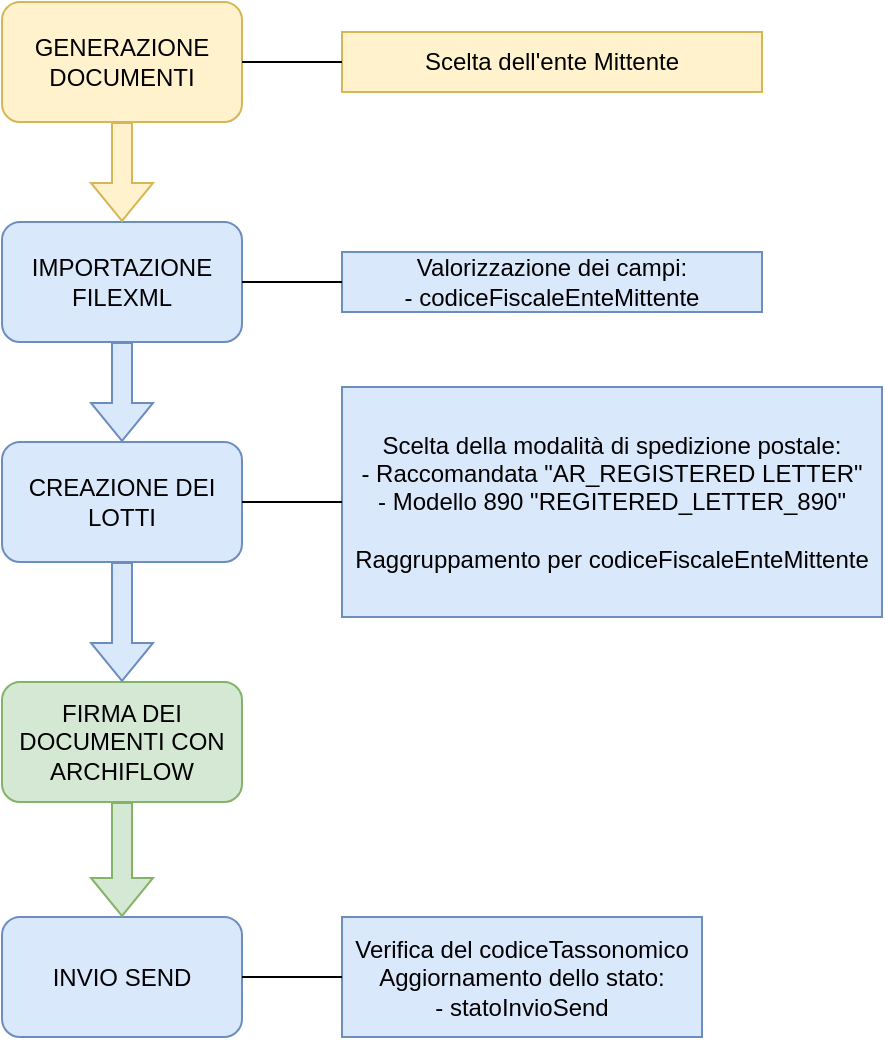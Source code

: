 <mxfile version="24.8.3">
  <diagram name="Pagina-1" id="MLww3AfrtCvVnw4RkD0x">
    <mxGraphModel dx="1434" dy="746" grid="1" gridSize="10" guides="1" tooltips="1" connect="1" arrows="1" fold="1" page="1" pageScale="1" pageWidth="827" pageHeight="1169" math="0" shadow="0">
      <root>
        <mxCell id="0" />
        <mxCell id="1" parent="0" />
        <mxCell id="X-Ri4wnaT7ZO359sHbx0-1" value="GENERAZIONE DOCUMENTI" style="rounded=1;whiteSpace=wrap;html=1;fillColor=#fff2cc;strokeColor=#d6b656;" parent="1" vertex="1">
          <mxGeometry x="210" y="50" width="120" height="60" as="geometry" />
        </mxCell>
        <mxCell id="X-Ri4wnaT7ZO359sHbx0-2" value="Scelta dell&#39;ente Mittente" style="text;html=1;align=center;verticalAlign=middle;whiteSpace=wrap;rounded=0;strokeColor=#d6b656;fillColor=#fff2cc;" parent="1" vertex="1">
          <mxGeometry x="380" y="65" width="210" height="30" as="geometry" />
        </mxCell>
        <mxCell id="X-Ri4wnaT7ZO359sHbx0-3" value="" style="endArrow=none;html=1;rounded=0;entryX=0;entryY=0.5;entryDx=0;entryDy=0;exitX=1;exitY=0.5;exitDx=0;exitDy=0;" parent="1" source="X-Ri4wnaT7ZO359sHbx0-1" target="X-Ri4wnaT7ZO359sHbx0-2" edge="1">
          <mxGeometry width="50" height="50" relative="1" as="geometry">
            <mxPoint x="390" y="410" as="sourcePoint" />
            <mxPoint x="440" y="360" as="targetPoint" />
          </mxGeometry>
        </mxCell>
        <mxCell id="X-Ri4wnaT7ZO359sHbx0-4" value="&lt;div&gt;IMPORTAZIONE FILEXML&lt;/div&gt;" style="rounded=1;whiteSpace=wrap;html=1;fillColor=#dae8fc;strokeColor=#6c8ebf;" parent="1" vertex="1">
          <mxGeometry x="210" y="160" width="120" height="60" as="geometry" />
        </mxCell>
        <mxCell id="X-Ri4wnaT7ZO359sHbx0-5" value="Valorizzazione dei campi:&lt;br&gt;- codiceFiscaleEnteMittente" style="text;html=1;align=center;verticalAlign=middle;whiteSpace=wrap;rounded=0;strokeColor=#6c8ebf;fillColor=#dae8fc;" parent="1" vertex="1">
          <mxGeometry x="380" y="175" width="210" height="30" as="geometry" />
        </mxCell>
        <mxCell id="X-Ri4wnaT7ZO359sHbx0-6" value="" style="endArrow=none;html=1;rounded=0;entryX=0;entryY=0.5;entryDx=0;entryDy=0;exitX=1;exitY=0.5;exitDx=0;exitDy=0;" parent="1" target="X-Ri4wnaT7ZO359sHbx0-5" edge="1">
          <mxGeometry width="50" height="50" relative="1" as="geometry">
            <mxPoint x="330" y="190" as="sourcePoint" />
            <mxPoint x="440" y="470" as="targetPoint" />
          </mxGeometry>
        </mxCell>
        <mxCell id="X-Ri4wnaT7ZO359sHbx0-7" value="CREAZIONE DEI LOTTI" style="rounded=1;whiteSpace=wrap;html=1;fillColor=#dae8fc;strokeColor=#6c8ebf;" parent="1" vertex="1">
          <mxGeometry x="210" y="270" width="120" height="60" as="geometry" />
        </mxCell>
        <mxCell id="X-Ri4wnaT7ZO359sHbx0-8" value="&lt;div&gt;Scelta della modalità di spedizione postale:&lt;/div&gt;&lt;div&gt;- Raccomandata &quot;AR_REGISTERED LETTER&quot;&lt;/div&gt;&lt;div&gt;- Modello 890 &quot;REGITERED_LETTER_890&quot;&lt;/div&gt;&lt;div&gt;&lt;br&gt;&lt;/div&gt;Raggruppamento per codiceFiscaleEnteMittente" style="text;html=1;align=center;verticalAlign=middle;whiteSpace=wrap;rounded=0;strokeColor=#6c8ebf;fillColor=#dae8fc;" parent="1" vertex="1">
          <mxGeometry x="380" y="242.5" width="270" height="115" as="geometry" />
        </mxCell>
        <mxCell id="X-Ri4wnaT7ZO359sHbx0-9" value="" style="endArrow=none;html=1;rounded=0;entryX=0;entryY=0.5;entryDx=0;entryDy=0;exitX=1;exitY=0.5;exitDx=0;exitDy=0;" parent="1" target="X-Ri4wnaT7ZO359sHbx0-8" edge="1">
          <mxGeometry width="50" height="50" relative="1" as="geometry">
            <mxPoint x="330" y="300" as="sourcePoint" />
            <mxPoint x="440" y="580" as="targetPoint" />
          </mxGeometry>
        </mxCell>
        <mxCell id="Kc-SMzKpld4TW1MUplLg-1" value="FIRMA DEI DOCUMENTI CON ARCHIFLOW" style="rounded=1;whiteSpace=wrap;html=1;fillColor=#d5e8d4;strokeColor=#82b366;" vertex="1" parent="1">
          <mxGeometry x="210" y="390" width="120" height="60" as="geometry" />
        </mxCell>
        <mxCell id="Kc-SMzKpld4TW1MUplLg-2" value="INVIO SEND" style="rounded=1;whiteSpace=wrap;html=1;fillColor=#dae8fc;strokeColor=#6c8ebf;" vertex="1" parent="1">
          <mxGeometry x="210" y="507.5" width="120" height="60" as="geometry" />
        </mxCell>
        <mxCell id="Kc-SMzKpld4TW1MUplLg-3" value="&lt;div&gt;Verifica del codiceTassonomico&lt;/div&gt;&lt;div&gt;&lt;span style=&quot;background-color: initial;&quot;&gt;Aggiornamento dello stato:&lt;/span&gt;&lt;/div&gt;&lt;div&gt;- statoInvioSend&lt;/div&gt;" style="text;html=1;align=center;verticalAlign=middle;whiteSpace=wrap;rounded=0;strokeColor=#6c8ebf;fillColor=#dae8fc;" vertex="1" parent="1">
          <mxGeometry x="380" y="507.5" width="180" height="60" as="geometry" />
        </mxCell>
        <mxCell id="Kc-SMzKpld4TW1MUplLg-4" value="" style="endArrow=none;html=1;rounded=0;entryX=0;entryY=0.5;entryDx=0;entryDy=0;exitX=1;exitY=0.5;exitDx=0;exitDy=0;" edge="1" parent="1" target="Kc-SMzKpld4TW1MUplLg-3">
          <mxGeometry width="50" height="50" relative="1" as="geometry">
            <mxPoint x="330" y="537.5" as="sourcePoint" />
            <mxPoint x="440" y="817.5" as="targetPoint" />
          </mxGeometry>
        </mxCell>
        <mxCell id="Kc-SMzKpld4TW1MUplLg-5" value="" style="shape=flexArrow;endArrow=classic;html=1;rounded=0;exitX=0.5;exitY=1;exitDx=0;exitDy=0;entryX=0.5;entryY=0;entryDx=0;entryDy=0;fillColor=#fff2cc;strokeColor=#d6b656;" edge="1" parent="1" source="X-Ri4wnaT7ZO359sHbx0-1" target="X-Ri4wnaT7ZO359sHbx0-4">
          <mxGeometry width="50" height="50" relative="1" as="geometry">
            <mxPoint x="390" y="410" as="sourcePoint" />
            <mxPoint x="440" y="360" as="targetPoint" />
          </mxGeometry>
        </mxCell>
        <mxCell id="Kc-SMzKpld4TW1MUplLg-6" value="" style="shape=flexArrow;endArrow=classic;html=1;rounded=0;entryX=0.5;entryY=0;entryDx=0;entryDy=0;exitX=0.5;exitY=1;exitDx=0;exitDy=0;fillColor=#dae8fc;strokeColor=#6c8ebf;" edge="1" parent="1" source="X-Ri4wnaT7ZO359sHbx0-4" target="X-Ri4wnaT7ZO359sHbx0-7">
          <mxGeometry width="50" height="50" relative="1" as="geometry">
            <mxPoint x="390" y="410" as="sourcePoint" />
            <mxPoint x="440" y="360" as="targetPoint" />
          </mxGeometry>
        </mxCell>
        <mxCell id="Kc-SMzKpld4TW1MUplLg-7" value="" style="shape=flexArrow;endArrow=classic;html=1;rounded=0;entryX=0.5;entryY=0;entryDx=0;entryDy=0;exitX=0.5;exitY=1;exitDx=0;exitDy=0;fillColor=#dae8fc;strokeColor=#6c8ebf;" edge="1" parent="1" source="X-Ri4wnaT7ZO359sHbx0-7" target="Kc-SMzKpld4TW1MUplLg-1">
          <mxGeometry width="50" height="50" relative="1" as="geometry">
            <mxPoint x="390" y="410" as="sourcePoint" />
            <mxPoint x="440" y="360" as="targetPoint" />
          </mxGeometry>
        </mxCell>
        <mxCell id="Kc-SMzKpld4TW1MUplLg-8" value="" style="shape=flexArrow;endArrow=classic;html=1;rounded=0;entryX=0.5;entryY=0;entryDx=0;entryDy=0;exitX=0.5;exitY=1;exitDx=0;exitDy=0;fillColor=#d5e8d4;strokeColor=#82b366;" edge="1" parent="1" source="Kc-SMzKpld4TW1MUplLg-1" target="Kc-SMzKpld4TW1MUplLg-2">
          <mxGeometry width="50" height="50" relative="1" as="geometry">
            <mxPoint x="390" y="410" as="sourcePoint" />
            <mxPoint x="440" y="360" as="targetPoint" />
          </mxGeometry>
        </mxCell>
      </root>
    </mxGraphModel>
  </diagram>
</mxfile>
